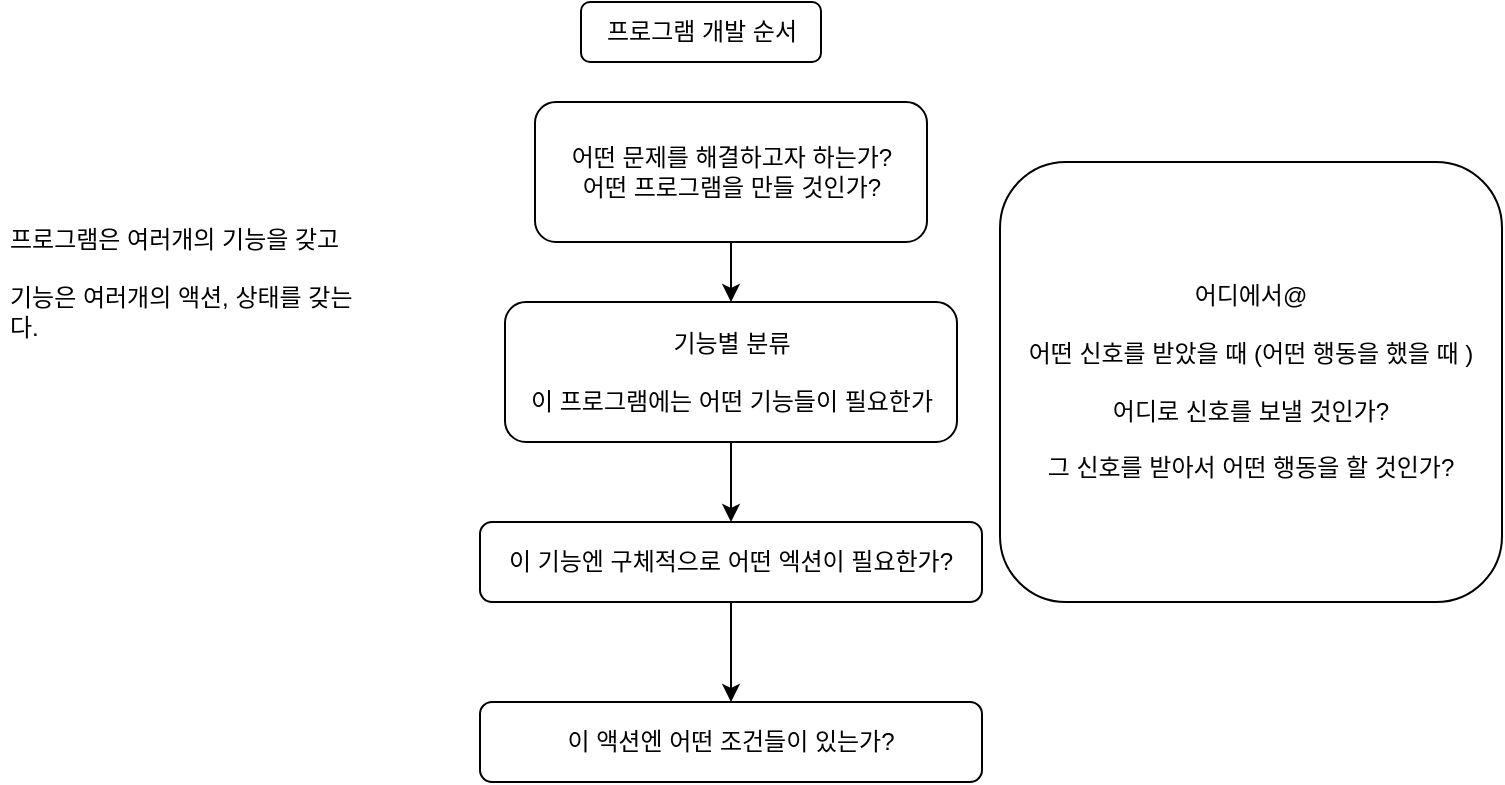 <mxfile version="21.2.8" type="device">
  <diagram id="C5RBs43oDa-KdzZeNtuy" name="Page-1">
    <mxGraphModel dx="903" dy="742" grid="1" gridSize="10" guides="1" tooltips="1" connect="1" arrows="1" fold="1" page="1" pageScale="1" pageWidth="827" pageHeight="1169" math="0" shadow="0">
      <root>
        <mxCell id="WIyWlLk6GJQsqaUBKTNV-0" />
        <mxCell id="WIyWlLk6GJQsqaUBKTNV-1" parent="WIyWlLk6GJQsqaUBKTNV-0" />
        <mxCell id="RX2QMKv87wwmbG2hRjAb-2" value="기능별 분류&lt;br&gt;&lt;br&gt;이 프로그램에는 어떤 기능들이 필요한가" style="rounded=1;whiteSpace=wrap;html=1;" parent="WIyWlLk6GJQsqaUBKTNV-1" vertex="1">
          <mxGeometry x="272.5" y="170" width="226" height="70" as="geometry" />
        </mxCell>
        <mxCell id="RX2QMKv87wwmbG2hRjAb-1" value="프로그램 개발 순서" style="rounded=1;whiteSpace=wrap;html=1;" parent="WIyWlLk6GJQsqaUBKTNV-1" vertex="1">
          <mxGeometry x="310.5" y="20" width="120" height="30" as="geometry" />
        </mxCell>
        <mxCell id="RX2QMKv87wwmbG2hRjAb-5" style="edgeStyle=orthogonalEdgeStyle;rounded=0;orthogonalLoop=1;jettySize=auto;html=1;exitX=0.5;exitY=1;exitDx=0;exitDy=0;entryX=0.5;entryY=0;entryDx=0;entryDy=0;" parent="WIyWlLk6GJQsqaUBKTNV-1" source="RX2QMKv87wwmbG2hRjAb-2" target="RX2QMKv87wwmbG2hRjAb-3" edge="1">
          <mxGeometry relative="1" as="geometry" />
        </mxCell>
        <mxCell id="z50qVwQU5YurgJMq-t4P-3" style="edgeStyle=orthogonalEdgeStyle;rounded=0;orthogonalLoop=1;jettySize=auto;html=1;exitX=0.5;exitY=1;exitDx=0;exitDy=0;" parent="WIyWlLk6GJQsqaUBKTNV-1" source="RX2QMKv87wwmbG2hRjAb-3" target="z50qVwQU5YurgJMq-t4P-1" edge="1">
          <mxGeometry relative="1" as="geometry" />
        </mxCell>
        <mxCell id="RX2QMKv87wwmbG2hRjAb-3" value="이 기능엔 구체적으로 어떤 엑션이 필요한가?" style="rounded=1;whiteSpace=wrap;html=1;" parent="WIyWlLk6GJQsqaUBKTNV-1" vertex="1">
          <mxGeometry x="260" y="280" width="251" height="40" as="geometry" />
        </mxCell>
        <mxCell id="RX2QMKv87wwmbG2hRjAb-23" value="&lt;h1 style=&quot;font-size: 15px;&quot;&gt;&lt;br&gt;&lt;/h1&gt;&lt;div&gt;&lt;br&gt;&lt;/div&gt;&lt;div&gt;프로그램은 여러개의 기능을 갖고&lt;/div&gt;&lt;div&gt;&lt;br&gt;&lt;/div&gt;&lt;div&gt;기능은 여러개의 액션, 상태를 갖는다.&lt;/div&gt;" style="text;html=1;strokeColor=none;fillColor=none;spacing=5;spacingTop=-20;whiteSpace=wrap;overflow=hidden;rounded=0;" parent="WIyWlLk6GJQsqaUBKTNV-1" vertex="1">
          <mxGeometry x="20" y="90" width="190" height="120" as="geometry" />
        </mxCell>
        <mxCell id="z50qVwQU5YurgJMq-t4P-2" style="edgeStyle=orthogonalEdgeStyle;rounded=0;orthogonalLoop=1;jettySize=auto;html=1;exitX=0.5;exitY=1;exitDx=0;exitDy=0;" parent="WIyWlLk6GJQsqaUBKTNV-1" source="z50qVwQU5YurgJMq-t4P-0" target="RX2QMKv87wwmbG2hRjAb-2" edge="1">
          <mxGeometry relative="1" as="geometry" />
        </mxCell>
        <mxCell id="z50qVwQU5YurgJMq-t4P-0" value="어떤 문제를 해결하고자 하는가?&lt;br&gt;어떤 프로그램을 만들 것인가?" style="rounded=1;whiteSpace=wrap;html=1;" parent="WIyWlLk6GJQsqaUBKTNV-1" vertex="1">
          <mxGeometry x="287.5" y="70" width="196" height="70" as="geometry" />
        </mxCell>
        <mxCell id="z50qVwQU5YurgJMq-t4P-1" value="이 액션엔 어떤 조건들이 있는가?" style="rounded=1;whiteSpace=wrap;html=1;" parent="WIyWlLk6GJQsqaUBKTNV-1" vertex="1">
          <mxGeometry x="260" y="370" width="251" height="40" as="geometry" />
        </mxCell>
        <mxCell id="VEwuiAJ2c2zbvh4HyfRj-0" value="어디에서@ &lt;br&gt;&lt;br&gt;어떤 신호를 받았을 때 (어떤 행동을 했을 때 )&lt;br&gt;&lt;br&gt;어디로 신호를 보낼 것인가?&lt;br&gt;&lt;br&gt;그 신호를 받아서 어떤 행동을 할 것인가?" style="rounded=1;whiteSpace=wrap;html=1;" vertex="1" parent="WIyWlLk6GJQsqaUBKTNV-1">
          <mxGeometry x="520" y="100" width="251" height="220" as="geometry" />
        </mxCell>
      </root>
    </mxGraphModel>
  </diagram>
</mxfile>
